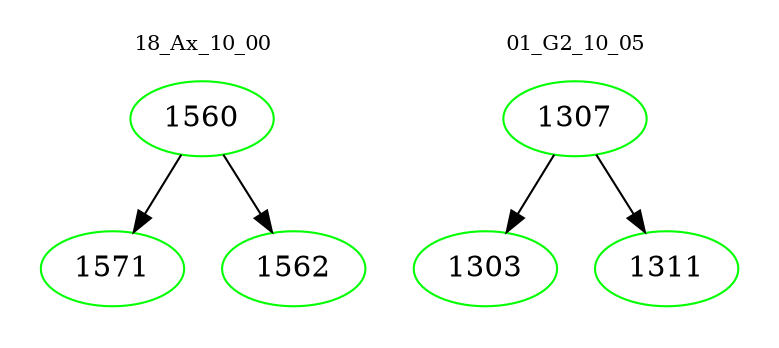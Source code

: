 digraph{
subgraph cluster_0 {
color = white
label = "18_Ax_10_00";
fontsize=10;
T0_1560 [label="1560", color="green"]
T0_1560 -> T0_1571 [color="black"]
T0_1571 [label="1571", color="green"]
T0_1560 -> T0_1562 [color="black"]
T0_1562 [label="1562", color="green"]
}
subgraph cluster_1 {
color = white
label = "01_G2_10_05";
fontsize=10;
T1_1307 [label="1307", color="green"]
T1_1307 -> T1_1303 [color="black"]
T1_1303 [label="1303", color="green"]
T1_1307 -> T1_1311 [color="black"]
T1_1311 [label="1311", color="green"]
}
}
